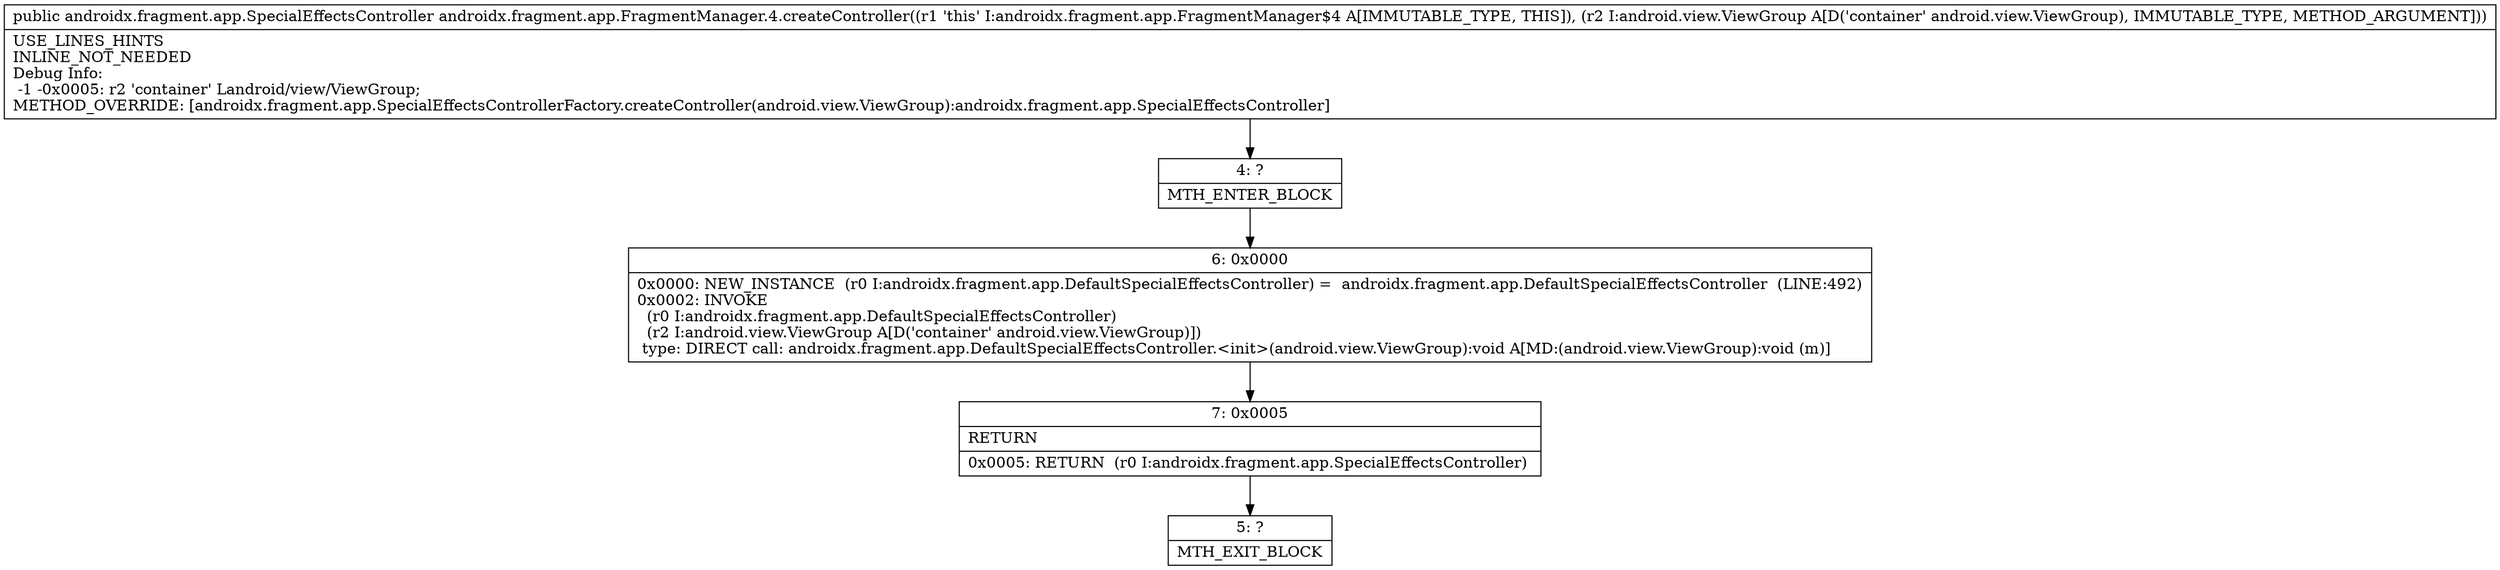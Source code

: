 digraph "CFG forandroidx.fragment.app.FragmentManager.4.createController(Landroid\/view\/ViewGroup;)Landroidx\/fragment\/app\/SpecialEffectsController;" {
Node_4 [shape=record,label="{4\:\ ?|MTH_ENTER_BLOCK\l}"];
Node_6 [shape=record,label="{6\:\ 0x0000|0x0000: NEW_INSTANCE  (r0 I:androidx.fragment.app.DefaultSpecialEffectsController) =  androidx.fragment.app.DefaultSpecialEffectsController  (LINE:492)\l0x0002: INVOKE  \l  (r0 I:androidx.fragment.app.DefaultSpecialEffectsController)\l  (r2 I:android.view.ViewGroup A[D('container' android.view.ViewGroup)])\l type: DIRECT call: androidx.fragment.app.DefaultSpecialEffectsController.\<init\>(android.view.ViewGroup):void A[MD:(android.view.ViewGroup):void (m)]\l}"];
Node_7 [shape=record,label="{7\:\ 0x0005|RETURN\l|0x0005: RETURN  (r0 I:androidx.fragment.app.SpecialEffectsController) \l}"];
Node_5 [shape=record,label="{5\:\ ?|MTH_EXIT_BLOCK\l}"];
MethodNode[shape=record,label="{public androidx.fragment.app.SpecialEffectsController androidx.fragment.app.FragmentManager.4.createController((r1 'this' I:androidx.fragment.app.FragmentManager$4 A[IMMUTABLE_TYPE, THIS]), (r2 I:android.view.ViewGroup A[D('container' android.view.ViewGroup), IMMUTABLE_TYPE, METHOD_ARGUMENT]))  | USE_LINES_HINTS\lINLINE_NOT_NEEDED\lDebug Info:\l  \-1 \-0x0005: r2 'container' Landroid\/view\/ViewGroup;\lMETHOD_OVERRIDE: [androidx.fragment.app.SpecialEffectsControllerFactory.createController(android.view.ViewGroup):androidx.fragment.app.SpecialEffectsController]\l}"];
MethodNode -> Node_4;Node_4 -> Node_6;
Node_6 -> Node_7;
Node_7 -> Node_5;
}

